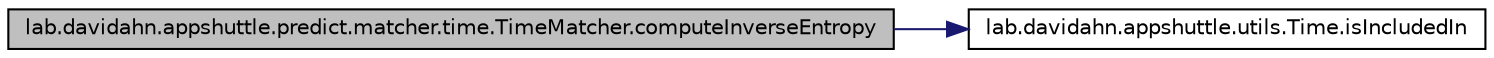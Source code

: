 digraph G
{
 // INTERACTIVE_SVG=YES
  edge [fontname="Helvetica",fontsize="10",labelfontname="Helvetica",labelfontsize="10"];
  node [fontname="Helvetica",fontsize="10",shape=record];
  rankdir="LR";
  Node1 [label="lab.davidahn.appshuttle.predict.matcher.time.TimeMatcher.computeInverseEntropy",height=0.2,width=0.4,color="black", fillcolor="grey75", style="filled" fontcolor="black"];
  Node1 -> Node2 [color="midnightblue",fontsize="10",style="solid",fontname="Helvetica"];
  Node2 [label="lab.davidahn.appshuttle.utils.Time.isIncludedIn",height=0.2,width=0.4,color="black", fillcolor="white", style="filled",URL="$classlab_1_1davidahn_1_1appshuttle_1_1utils_1_1_time.html#a5edb0fa8b0bb73935ade287b4bb692a1"];
}
